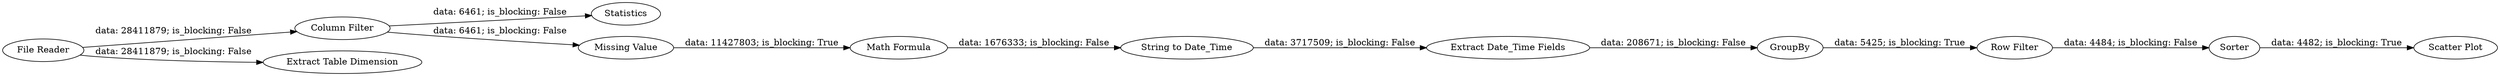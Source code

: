 digraph {
	"1332448842665535782_13" [label="Row Filter"]
	"1332448842665535782_12" [label="Scatter Plot"]
	"1332448842665535782_2" [label="Column Filter"]
	"1332448842665535782_10" [label=Statistics]
	"1332448842665535782_11" [label=Sorter]
	"1332448842665535782_9" [label=GroupBy]
	"1332448842665535782_1" [label="File Reader"]
	"1332448842665535782_14" [label="Extract Table Dimension"]
	"1332448842665535782_3" [label="Missing Value"]
	"1332448842665535782_6" [label="String to Date_Time"]
	"1332448842665535782_5" [label="Extract Date_Time Fields"]
	"1332448842665535782_8" [label="Math Formula"]
	"1332448842665535782_2" -> "1332448842665535782_10" [label="data: 6461; is_blocking: False"]
	"1332448842665535782_11" -> "1332448842665535782_12" [label="data: 4482; is_blocking: True"]
	"1332448842665535782_13" -> "1332448842665535782_11" [label="data: 4484; is_blocking: False"]
	"1332448842665535782_9" -> "1332448842665535782_13" [label="data: 5425; is_blocking: True"]
	"1332448842665535782_1" -> "1332448842665535782_2" [label="data: 28411879; is_blocking: False"]
	"1332448842665535782_6" -> "1332448842665535782_5" [label="data: 3717509; is_blocking: False"]
	"1332448842665535782_2" -> "1332448842665535782_3" [label="data: 6461; is_blocking: False"]
	"1332448842665535782_3" -> "1332448842665535782_8" [label="data: 11427803; is_blocking: True"]
	"1332448842665535782_5" -> "1332448842665535782_9" [label="data: 208671; is_blocking: False"]
	"1332448842665535782_8" -> "1332448842665535782_6" [label="data: 1676333; is_blocking: False"]
	"1332448842665535782_1" -> "1332448842665535782_14" [label="data: 28411879; is_blocking: False"]
	rankdir=LR
}
